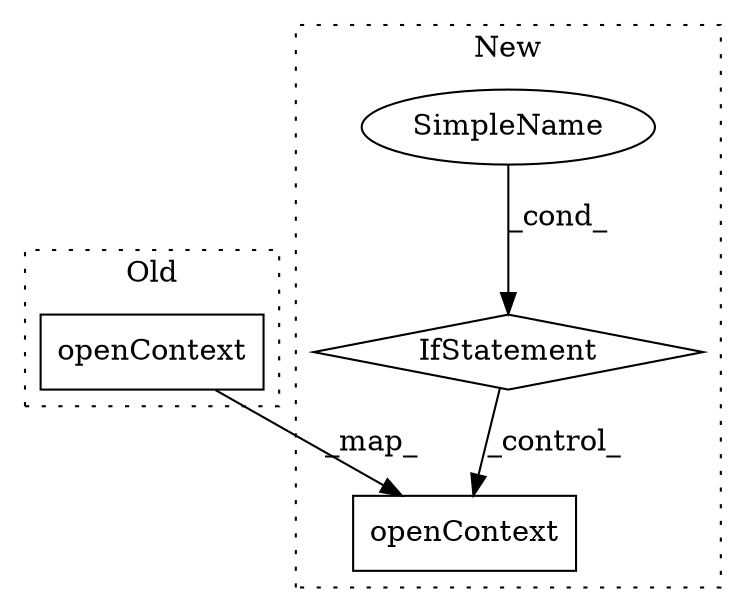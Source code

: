 digraph G {
subgraph cluster0 {
1 [label="openContext" a="32" s="14154,14187" l="12,1" shape="box"];
label = "Old";
style="dotted";
}
subgraph cluster1 {
2 [label="openContext" a="32" s="13075,13108" l="12,1" shape="box"];
3 [label="IfStatement" a="25" s="13051,13060" l="4,2" shape="diamond"];
4 [label="SimpleName" a="42" s="13055" l="5" shape="ellipse"];
label = "New";
style="dotted";
}
1 -> 2 [label="_map_"];
3 -> 2 [label="_control_"];
4 -> 3 [label="_cond_"];
}
